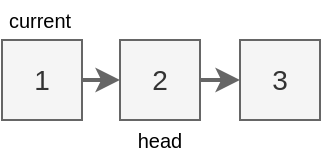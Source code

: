 <mxfile version="26.0.16" pages="5">
  <diagram name="1" id="c-xpoYoLWD-m8ST1OSj8">
    <mxGraphModel dx="482" dy="286" grid="1" gridSize="10" guides="1" tooltips="1" connect="1" arrows="1" fold="1" page="1" pageScale="1" pageWidth="240" pageHeight="160" math="0" shadow="0">
      <root>
        <mxCell id="kjtte8bsIh_mA2MLAnuS-0" />
        <mxCell id="kjtte8bsIh_mA2MLAnuS-1" parent="kjtte8bsIh_mA2MLAnuS-0" />
        <mxCell id="kjtte8bsIh_mA2MLAnuS-2" style="edgeStyle=orthogonalEdgeStyle;rounded=0;orthogonalLoop=1;jettySize=auto;html=1;exitX=1;exitY=0.5;exitDx=0;exitDy=0;entryX=0;entryY=0.5;entryDx=0;entryDy=0;fillColor=#f5f5f5;strokeColor=#666666;strokeWidth=2;" parent="kjtte8bsIh_mA2MLAnuS-1" source="kjtte8bsIh_mA2MLAnuS-3" target="kjtte8bsIh_mA2MLAnuS-4" edge="1">
          <mxGeometry relative="1" as="geometry" />
        </mxCell>
        <mxCell id="kjtte8bsIh_mA2MLAnuS-3" value="1" style="text;html=1;align=center;verticalAlign=middle;whiteSpace=wrap;rounded=0;fillColor=#f5f5f5;strokeColor=#666666;fontSize=14;fontColor=#333333;" parent="kjtte8bsIh_mA2MLAnuS-1" vertex="1">
          <mxGeometry x="41" y="60" width="40" height="40" as="geometry" />
        </mxCell>
        <mxCell id="kjtte8bsIh_mA2MLAnuS-4" value="2" style="text;html=1;align=center;verticalAlign=middle;whiteSpace=wrap;rounded=0;fillColor=#f5f5f5;strokeColor=#666666;fontSize=14;fontColor=#333333;" parent="kjtte8bsIh_mA2MLAnuS-1" vertex="1">
          <mxGeometry x="100" y="60" width="40" height="40" as="geometry" />
        </mxCell>
        <mxCell id="kjtte8bsIh_mA2MLAnuS-5" value="head" style="text;html=1;align=center;verticalAlign=middle;whiteSpace=wrap;rounded=0;fontSize=10;" parent="kjtte8bsIh_mA2MLAnuS-1" vertex="1">
          <mxGeometry x="40" y="100" width="160" height="20" as="geometry" />
        </mxCell>
        <mxCell id="kjtte8bsIh_mA2MLAnuS-6" value="3" style="text;html=1;align=center;verticalAlign=middle;whiteSpace=wrap;rounded=0;fillColor=#f5f5f5;strokeColor=#666666;fontSize=14;fontColor=#333333;" parent="kjtte8bsIh_mA2MLAnuS-1" vertex="1">
          <mxGeometry x="160" y="60" width="40" height="40" as="geometry" />
        </mxCell>
        <mxCell id="kjtte8bsIh_mA2MLAnuS-7" style="edgeStyle=orthogonalEdgeStyle;rounded=0;orthogonalLoop=1;jettySize=auto;html=1;entryX=0;entryY=0.5;entryDx=0;entryDy=0;fillColor=#f5f5f5;strokeColor=#666666;strokeWidth=2;exitX=1;exitY=0.5;exitDx=0;exitDy=0;" parent="kjtte8bsIh_mA2MLAnuS-1" source="kjtte8bsIh_mA2MLAnuS-4" target="kjtte8bsIh_mA2MLAnuS-6" edge="1">
          <mxGeometry relative="1" as="geometry">
            <mxPoint x="150" y="90" as="sourcePoint" />
            <mxPoint x="110" y="90" as="targetPoint" />
          </mxGeometry>
        </mxCell>
        <mxCell id="kjtte8bsIh_mA2MLAnuS-12" value="current" style="text;html=1;align=center;verticalAlign=middle;whiteSpace=wrap;rounded=0;fontSize=10;" parent="kjtte8bsIh_mA2MLAnuS-1" vertex="1">
          <mxGeometry x="40" y="40" width="40" height="20" as="geometry" />
        </mxCell>
      </root>
    </mxGraphModel>
  </diagram>
  <diagram name="2" id="hUXpxpAfFr-fz1sWRoSA">
    <mxGraphModel dx="482" dy="286" grid="1" gridSize="10" guides="1" tooltips="1" connect="1" arrows="1" fold="1" page="1" pageScale="1" pageWidth="280" pageHeight="160" math="0" shadow="0">
      <root>
        <mxCell id="qhm3Tj0hrufSP1ihx2t9-0" />
        <mxCell id="qhm3Tj0hrufSP1ihx2t9-1" parent="qhm3Tj0hrufSP1ihx2t9-0" />
        <mxCell id="qhm3Tj0hrufSP1ihx2t9-2" style="edgeStyle=orthogonalEdgeStyle;rounded=0;orthogonalLoop=1;jettySize=auto;html=1;exitX=0;exitY=0.5;exitDx=0;exitDy=0;fillColor=#f5f5f5;strokeColor=#666666;strokeWidth=2;" parent="qhm3Tj0hrufSP1ihx2t9-1" source="qhm3Tj0hrufSP1ihx2t9-3" edge="1">
          <mxGeometry relative="1" as="geometry">
            <mxPoint x="40" y="80" as="targetPoint" />
          </mxGeometry>
        </mxCell>
        <mxCell id="qhm3Tj0hrufSP1ihx2t9-3" value="1" style="text;html=1;align=center;verticalAlign=middle;whiteSpace=wrap;rounded=0;fillColor=#dae8fc;strokeColor=#6c8ebf;fontSize=14;fontColor=#333333;" parent="qhm3Tj0hrufSP1ihx2t9-1" vertex="1">
          <mxGeometry x="61" y="60" width="40" height="40" as="geometry" />
        </mxCell>
        <mxCell id="qhm3Tj0hrufSP1ihx2t9-4" value="2" style="text;html=1;align=center;verticalAlign=middle;whiteSpace=wrap;rounded=0;fillColor=#f5f5f5;strokeColor=#666666;fontSize=14;fontColor=#333333;" parent="qhm3Tj0hrufSP1ihx2t9-1" vertex="1">
          <mxGeometry x="120" y="60" width="40" height="40" as="geometry" />
        </mxCell>
        <mxCell id="qhm3Tj0hrufSP1ihx2t9-5" value="head" style="text;html=1;align=center;verticalAlign=middle;whiteSpace=wrap;rounded=0;fontSize=10;" parent="qhm3Tj0hrufSP1ihx2t9-1" vertex="1">
          <mxGeometry x="60" y="100" width="160" height="20" as="geometry" />
        </mxCell>
        <mxCell id="qhm3Tj0hrufSP1ihx2t9-6" value="3" style="text;html=1;align=center;verticalAlign=middle;whiteSpace=wrap;rounded=0;fillColor=#f5f5f5;strokeColor=#666666;fontSize=14;fontColor=#333333;" parent="qhm3Tj0hrufSP1ihx2t9-1" vertex="1">
          <mxGeometry x="180" y="60" width="40" height="40" as="geometry" />
        </mxCell>
        <mxCell id="qhm3Tj0hrufSP1ihx2t9-7" style="edgeStyle=orthogonalEdgeStyle;rounded=0;orthogonalLoop=1;jettySize=auto;html=1;entryX=0;entryY=0.5;entryDx=0;entryDy=0;fillColor=#f5f5f5;strokeColor=#666666;strokeWidth=2;exitX=1;exitY=0.5;exitDx=0;exitDy=0;" parent="qhm3Tj0hrufSP1ihx2t9-1" source="qhm3Tj0hrufSP1ihx2t9-4" target="qhm3Tj0hrufSP1ihx2t9-6" edge="1">
          <mxGeometry relative="1" as="geometry">
            <mxPoint x="170" y="90" as="sourcePoint" />
            <mxPoint x="130" y="90" as="targetPoint" />
          </mxGeometry>
        </mxCell>
        <mxCell id="qhm3Tj0hrufSP1ihx2t9-8" value="current" style="text;html=1;align=center;verticalAlign=middle;whiteSpace=wrap;rounded=0;fontSize=10;" parent="qhm3Tj0hrufSP1ihx2t9-1" vertex="1">
          <mxGeometry x="60" y="40" width="40" height="20" as="geometry" />
        </mxCell>
        <mxCell id="xEIKVaxQLgl9v-yjG1BO-0" style="edgeStyle=orthogonalEdgeStyle;rounded=0;orthogonalLoop=1;jettySize=auto;html=1;fillColor=#f5f5f5;strokeColor=#666666;strokeWidth=2;exitX=1;exitY=0.5;exitDx=0;exitDy=0;" edge="1" parent="qhm3Tj0hrufSP1ihx2t9-1" source="qhm3Tj0hrufSP1ihx2t9-6">
          <mxGeometry relative="1" as="geometry">
            <mxPoint x="170" y="90" as="sourcePoint" />
            <mxPoint x="240" y="80" as="targetPoint" />
          </mxGeometry>
        </mxCell>
      </root>
    </mxGraphModel>
  </diagram>
  <diagram name="3" id="hYDGU4vxdjtDv4zRQTC6">
    <mxGraphModel dx="482" dy="286" grid="1" gridSize="10" guides="1" tooltips="1" connect="1" arrows="1" fold="1" page="1" pageScale="1" pageWidth="280" pageHeight="160" math="0" shadow="0">
      <root>
        <mxCell id="0jUGz9RRxFMPO2r_SgxA-0" />
        <mxCell id="0jUGz9RRxFMPO2r_SgxA-1" parent="0jUGz9RRxFMPO2r_SgxA-0" />
        <mxCell id="0jUGz9RRxFMPO2r_SgxA-2" style="edgeStyle=orthogonalEdgeStyle;rounded=0;orthogonalLoop=1;jettySize=auto;html=1;exitX=0;exitY=0.5;exitDx=0;exitDy=0;fillColor=#f5f5f5;strokeColor=#666666;strokeWidth=2;" edge="1" parent="0jUGz9RRxFMPO2r_SgxA-1" source="0jUGz9RRxFMPO2r_SgxA-3">
          <mxGeometry relative="1" as="geometry">
            <mxPoint x="40" y="80" as="targetPoint" />
          </mxGeometry>
        </mxCell>
        <mxCell id="0jUGz9RRxFMPO2r_SgxA-3" value="1" style="text;html=1;align=center;verticalAlign=middle;whiteSpace=wrap;rounded=0;fillColor=#f5f5f5;strokeColor=#666666;fontSize=14;fontColor=#333333;" vertex="1" parent="0jUGz9RRxFMPO2r_SgxA-1">
          <mxGeometry x="61" y="60" width="40" height="40" as="geometry" />
        </mxCell>
        <mxCell id="0jUGz9RRxFMPO2r_SgxA-4" value="2" style="text;html=1;align=center;verticalAlign=middle;whiteSpace=wrap;rounded=0;fillColor=#dae8fc;strokeColor=#6c8ebf;fontSize=14;fontColor=#333333;" vertex="1" parent="0jUGz9RRxFMPO2r_SgxA-1">
          <mxGeometry x="120" y="60" width="40" height="40" as="geometry" />
        </mxCell>
        <mxCell id="0jUGz9RRxFMPO2r_SgxA-5" value="head" style="text;html=1;align=center;verticalAlign=middle;whiteSpace=wrap;rounded=0;fontSize=10;" vertex="1" parent="0jUGz9RRxFMPO2r_SgxA-1">
          <mxGeometry x="60" y="100" width="160" height="20" as="geometry" />
        </mxCell>
        <mxCell id="0jUGz9RRxFMPO2r_SgxA-6" value="3" style="text;html=1;align=center;verticalAlign=middle;whiteSpace=wrap;rounded=0;fillColor=#f5f5f5;strokeColor=#666666;fontSize=14;fontColor=#333333;" vertex="1" parent="0jUGz9RRxFMPO2r_SgxA-1">
          <mxGeometry x="180" y="60" width="40" height="40" as="geometry" />
        </mxCell>
        <mxCell id="0jUGz9RRxFMPO2r_SgxA-7" style="edgeStyle=orthogonalEdgeStyle;rounded=0;orthogonalLoop=1;jettySize=auto;html=1;entryX=1;entryY=0.5;entryDx=0;entryDy=0;fillColor=#f5f5f5;strokeColor=#666666;strokeWidth=2;exitX=0;exitY=0.5;exitDx=0;exitDy=0;" edge="1" parent="0jUGz9RRxFMPO2r_SgxA-1" source="0jUGz9RRxFMPO2r_SgxA-4" target="0jUGz9RRxFMPO2r_SgxA-3">
          <mxGeometry relative="1" as="geometry">
            <mxPoint x="170" y="90" as="sourcePoint" />
            <mxPoint x="130" y="90" as="targetPoint" />
          </mxGeometry>
        </mxCell>
        <mxCell id="0jUGz9RRxFMPO2r_SgxA-8" value="current" style="text;html=1;align=center;verticalAlign=middle;whiteSpace=wrap;rounded=0;fontSize=10;" vertex="1" parent="0jUGz9RRxFMPO2r_SgxA-1">
          <mxGeometry x="120" y="40" width="40" height="20" as="geometry" />
        </mxCell>
        <mxCell id="0jUGz9RRxFMPO2r_SgxA-9" style="edgeStyle=orthogonalEdgeStyle;rounded=0;orthogonalLoop=1;jettySize=auto;html=1;fillColor=#f5f5f5;strokeColor=#666666;strokeWidth=2;exitX=1;exitY=0.5;exitDx=0;exitDy=0;" edge="1" parent="0jUGz9RRxFMPO2r_SgxA-1" source="0jUGz9RRxFMPO2r_SgxA-6">
          <mxGeometry relative="1" as="geometry">
            <mxPoint x="170" y="90" as="sourcePoint" />
            <mxPoint x="240" y="80" as="targetPoint" />
          </mxGeometry>
        </mxCell>
      </root>
    </mxGraphModel>
  </diagram>
  <diagram name="4" id="NWURjFZVtzWg9nj4swu0">
    <mxGraphModel dx="691" dy="410" grid="1" gridSize="10" guides="1" tooltips="1" connect="1" arrows="1" fold="1" page="1" pageScale="1" pageWidth="260" pageHeight="160" math="0" shadow="0">
      <root>
        <mxCell id="QktfxXB3XSMS1WLQc4e3-0" />
        <mxCell id="QktfxXB3XSMS1WLQc4e3-1" parent="QktfxXB3XSMS1WLQc4e3-0" />
        <mxCell id="QktfxXB3XSMS1WLQc4e3-2" style="edgeStyle=orthogonalEdgeStyle;rounded=0;orthogonalLoop=1;jettySize=auto;html=1;exitX=0;exitY=0.5;exitDx=0;exitDy=0;fillColor=#f5f5f5;strokeColor=#666666;strokeWidth=2;" edge="1" parent="QktfxXB3XSMS1WLQc4e3-1" source="QktfxXB3XSMS1WLQc4e3-3">
          <mxGeometry relative="1" as="geometry">
            <mxPoint x="40" y="80" as="targetPoint" />
          </mxGeometry>
        </mxCell>
        <mxCell id="QktfxXB3XSMS1WLQc4e3-3" value="1" style="text;html=1;align=center;verticalAlign=middle;whiteSpace=wrap;rounded=0;fillColor=#f5f5f5;strokeColor=#666666;fontSize=14;fontColor=#333333;" vertex="1" parent="QktfxXB3XSMS1WLQc4e3-1">
          <mxGeometry x="61" y="60" width="40" height="40" as="geometry" />
        </mxCell>
        <mxCell id="QktfxXB3XSMS1WLQc4e3-4" value="2" style="text;html=1;align=center;verticalAlign=middle;whiteSpace=wrap;rounded=0;fillColor=#f5f5f5;strokeColor=#666666;fontSize=14;fontColor=#333333;" vertex="1" parent="QktfxXB3XSMS1WLQc4e3-1">
          <mxGeometry x="120" y="60" width="40" height="40" as="geometry" />
        </mxCell>
        <mxCell id="QktfxXB3XSMS1WLQc4e3-5" value="head" style="text;html=1;align=center;verticalAlign=middle;whiteSpace=wrap;rounded=0;fontSize=10;" vertex="1" parent="QktfxXB3XSMS1WLQc4e3-1">
          <mxGeometry x="60" y="100" width="160" height="20" as="geometry" />
        </mxCell>
        <mxCell id="QktfxXB3XSMS1WLQc4e3-6" value="3" style="text;html=1;align=center;verticalAlign=middle;whiteSpace=wrap;rounded=0;fillColor=#dae8fc;strokeColor=#6c8ebf;fontSize=14;fontColor=#333333;" vertex="1" parent="QktfxXB3XSMS1WLQc4e3-1">
          <mxGeometry x="180" y="60" width="40" height="40" as="geometry" />
        </mxCell>
        <mxCell id="QktfxXB3XSMS1WLQc4e3-7" style="edgeStyle=orthogonalEdgeStyle;rounded=0;orthogonalLoop=1;jettySize=auto;html=1;entryX=1;entryY=0.5;entryDx=0;entryDy=0;fillColor=#f5f5f5;strokeColor=#666666;strokeWidth=2;exitX=0;exitY=0.5;exitDx=0;exitDy=0;" edge="1" parent="QktfxXB3XSMS1WLQc4e3-1" source="QktfxXB3XSMS1WLQc4e3-4" target="QktfxXB3XSMS1WLQc4e3-3">
          <mxGeometry relative="1" as="geometry">
            <mxPoint x="170" y="90" as="sourcePoint" />
            <mxPoint x="130" y="90" as="targetPoint" />
          </mxGeometry>
        </mxCell>
        <mxCell id="QktfxXB3XSMS1WLQc4e3-8" value="current" style="text;html=1;align=center;verticalAlign=middle;whiteSpace=wrap;rounded=0;fontSize=10;" vertex="1" parent="QktfxXB3XSMS1WLQc4e3-1">
          <mxGeometry x="180" y="40" width="40" height="20" as="geometry" />
        </mxCell>
        <mxCell id="QktfxXB3XSMS1WLQc4e3-9" style="edgeStyle=orthogonalEdgeStyle;rounded=0;orthogonalLoop=1;jettySize=auto;html=1;fillColor=#f5f5f5;strokeColor=#666666;strokeWidth=2;exitX=0;exitY=0.5;exitDx=0;exitDy=0;entryX=1;entryY=0.5;entryDx=0;entryDy=0;" edge="1" parent="QktfxXB3XSMS1WLQc4e3-1" source="QktfxXB3XSMS1WLQc4e3-6" target="QktfxXB3XSMS1WLQc4e3-4">
          <mxGeometry relative="1" as="geometry">
            <mxPoint x="170" y="90" as="sourcePoint" />
            <mxPoint x="240" y="80" as="targetPoint" />
          </mxGeometry>
        </mxCell>
      </root>
    </mxGraphModel>
  </diagram>
  <diagram name="5" id="bhLi6onEw2nVrR3TxkI0">
    <mxGraphModel dx="691" dy="410" grid="1" gridSize="10" guides="1" tooltips="1" connect="1" arrows="1" fold="1" page="1" pageScale="1" pageWidth="240" pageHeight="160" math="0" shadow="0">
      <root>
        <mxCell id="PxTCEo8ebpn_aLwfI2Ch-0" />
        <mxCell id="PxTCEo8ebpn_aLwfI2Ch-1" parent="PxTCEo8ebpn_aLwfI2Ch-0" />
        <mxCell id="PxTCEo8ebpn_aLwfI2Ch-3" value="1" style="text;html=1;align=center;verticalAlign=middle;whiteSpace=wrap;rounded=0;fillColor=#f5f5f5;strokeColor=#666666;fontSize=14;fontColor=#333333;" vertex="1" parent="PxTCEo8ebpn_aLwfI2Ch-1">
          <mxGeometry x="41" y="60" width="40" height="40" as="geometry" />
        </mxCell>
        <mxCell id="PxTCEo8ebpn_aLwfI2Ch-4" value="2" style="text;html=1;align=center;verticalAlign=middle;whiteSpace=wrap;rounded=0;fillColor=#f5f5f5;strokeColor=#666666;fontSize=14;fontColor=#333333;" vertex="1" parent="PxTCEo8ebpn_aLwfI2Ch-1">
          <mxGeometry x="100" y="60" width="40" height="40" as="geometry" />
        </mxCell>
        <mxCell id="PxTCEo8ebpn_aLwfI2Ch-5" value="head" style="text;html=1;align=center;verticalAlign=middle;whiteSpace=wrap;rounded=0;fontSize=10;" vertex="1" parent="PxTCEo8ebpn_aLwfI2Ch-1">
          <mxGeometry x="40" y="100" width="160" height="20" as="geometry" />
        </mxCell>
        <mxCell id="PxTCEo8ebpn_aLwfI2Ch-6" value="3" style="text;html=1;align=center;verticalAlign=middle;whiteSpace=wrap;rounded=0;fillColor=#f5f5f5;strokeColor=#666666;fontSize=14;fontColor=#333333;" vertex="1" parent="PxTCEo8ebpn_aLwfI2Ch-1">
          <mxGeometry x="160" y="60" width="40" height="40" as="geometry" />
        </mxCell>
        <mxCell id="PxTCEo8ebpn_aLwfI2Ch-7" style="edgeStyle=orthogonalEdgeStyle;rounded=0;orthogonalLoop=1;jettySize=auto;html=1;entryX=1;entryY=0.5;entryDx=0;entryDy=0;fillColor=#f5f5f5;strokeColor=#666666;strokeWidth=2;exitX=0;exitY=0.5;exitDx=0;exitDy=0;" edge="1" parent="PxTCEo8ebpn_aLwfI2Ch-1" source="PxTCEo8ebpn_aLwfI2Ch-4" target="PxTCEo8ebpn_aLwfI2Ch-3">
          <mxGeometry relative="1" as="geometry">
            <mxPoint x="150" y="90" as="sourcePoint" />
            <mxPoint x="110" y="90" as="targetPoint" />
          </mxGeometry>
        </mxCell>
        <mxCell id="PxTCEo8ebpn_aLwfI2Ch-8" value="current" style="text;html=1;align=center;verticalAlign=middle;whiteSpace=wrap;rounded=0;fontSize=10;" vertex="1" parent="PxTCEo8ebpn_aLwfI2Ch-1">
          <mxGeometry x="160" y="40" width="40" height="20" as="geometry" />
        </mxCell>
        <mxCell id="PxTCEo8ebpn_aLwfI2Ch-9" style="edgeStyle=orthogonalEdgeStyle;rounded=0;orthogonalLoop=1;jettySize=auto;html=1;fillColor=#f5f5f5;strokeColor=#666666;strokeWidth=2;exitX=0;exitY=0.5;exitDx=0;exitDy=0;entryX=1;entryY=0.5;entryDx=0;entryDy=0;" edge="1" parent="PxTCEo8ebpn_aLwfI2Ch-1" source="PxTCEo8ebpn_aLwfI2Ch-6" target="PxTCEo8ebpn_aLwfI2Ch-4">
          <mxGeometry relative="1" as="geometry">
            <mxPoint x="150" y="90" as="sourcePoint" />
            <mxPoint x="220" y="80" as="targetPoint" />
          </mxGeometry>
        </mxCell>
      </root>
    </mxGraphModel>
  </diagram>
</mxfile>

